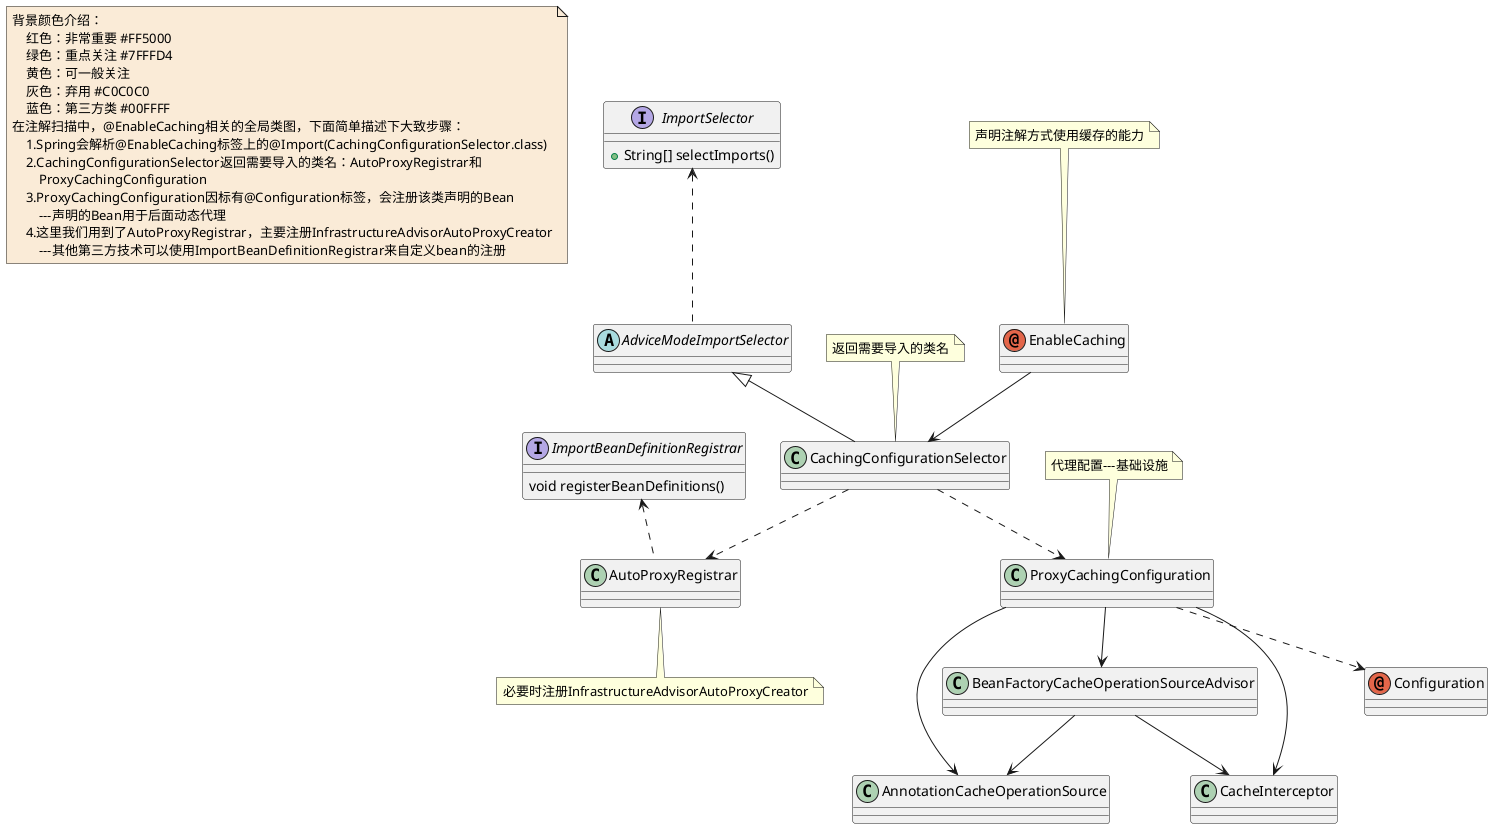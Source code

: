 @startuml

note  as N1 #FAEBD7
    背景颜色介绍：
        红色：非常重要 #FF5000
        绿色：重点关注 #7FFFD4
        黄色：可一般关注
        灰色：弃用 #C0C0C0
        蓝色：第三方类 #00FFFF
    在注解扫描中，@EnableCaching相关的全局类图，下面简单描述下大致步骤：
        1.Spring会解析@EnableCaching标签上的@Import(CachingConfigurationSelector.class)
        2.CachingConfigurationSelector返回需要导入的类名：AutoProxyRegistrar和
            ProxyCachingConfiguration
        3.ProxyCachingConfiguration因标有@Configuration标签，会注册该类声明的Bean
            ---声明的Bean用于后面动态代理
        4.这里我们用到了AutoProxyRegistrar，主要注册InfrastructureAdvisorAutoProxyCreator
            ---其他第三方技术可以使用ImportBeanDefinitionRegistrar来自定义bean的注册
end note

class AnnotationCacheOperationSource

class AutoProxyRegistrar
note bottom : 必要时注册InfrastructureAdvisorAutoProxyCreator


class BeanFactoryCacheOperationSourceAdvisor

class CacheInterceptor

interface ImportSelector
ImportSelector : +String[] selectImports()
abstract class AdviceModeImportSelector
class CachingConfigurationSelector
note top : 返回需要导入的类名

annotation Configuration

annotation EnableCaching
note top : 声明注解方式使用缓存的能力


interface ImportBeanDefinitionRegistrar
ImportBeanDefinitionRegistrar : void registerBeanDefinitions()

class ProxyCachingConfiguration
note top : 代理配置---基础设施


AdviceModeImportSelector <|-- CachingConfigurationSelector



BeanFactoryCacheOperationSourceAdvisor --> AnnotationCacheOperationSource
BeanFactoryCacheOperationSourceAdvisor --> CacheInterceptor


CachingConfigurationSelector ..> AutoProxyRegistrar
CachingConfigurationSelector ..> ProxyCachingConfiguration


EnableCaching --> CachingConfigurationSelector

ImportBeanDefinitionRegistrar <.. AutoProxyRegistrar

ImportSelector <.. AdviceModeImportSelector

ProxyCachingConfiguration --> AnnotationCacheOperationSource
ProxyCachingConfiguration --> BeanFactoryCacheOperationSourceAdvisor
ProxyCachingConfiguration --> CacheInterceptor
ProxyCachingConfiguration ..> Configuration


@enduml